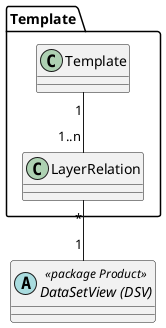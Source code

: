 @startuml
abstract class "DataSetView (DSV)" as dsv << package Product >>

package "Template" {
    class "Template" as tpl
    class "LayerRelation" as lr

    tpl "1" -- "1..n" lr
}

lr "*" -- "1" dsv

@enduml
